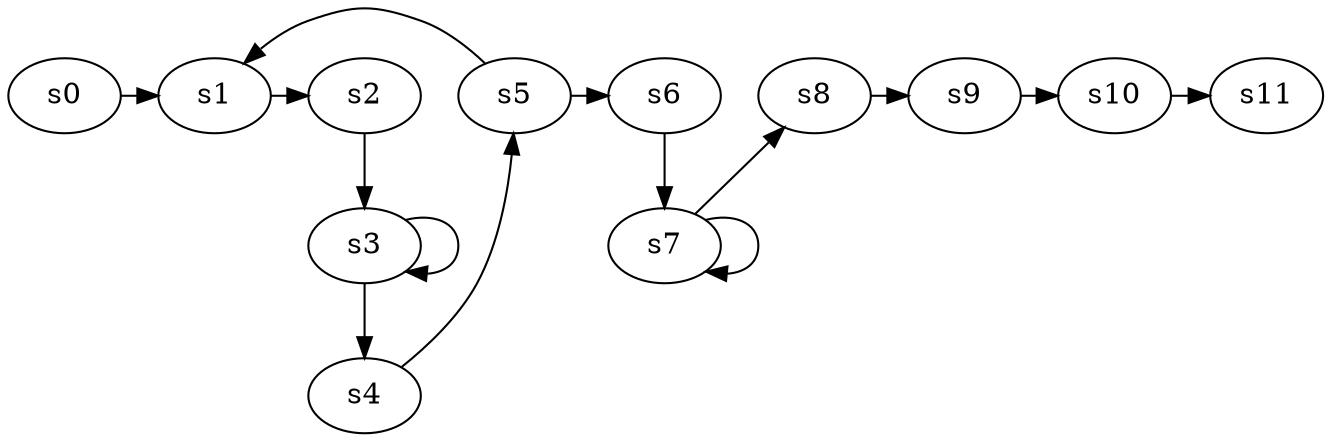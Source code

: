 digraph game_0048_chain_12 {
    s0 [name="s0", player=0];
    s1 [name="s1", player=1];
    s2 [name="s2", player=0];
    s3 [name="s3", player=1, target=1];
    s4 [name="s4", player=0];
    s5 [name="s5", player=1];
    s6 [name="s6", player=0];
    s7 [name="s7", player=1];
    s8 [name="s8", player=0];
    s9 [name="s9", player=1];
    s10 [name="s10", player=0, target=1];
    s11 [name="s11", player=1];

    s0 -> s1 [constraint="time % 5 == 0"];
    s1 -> s2 [constraint="time == 0 || time == 1 || time == 2 || time == 5 || time == 8"];
    s2 -> s3;
    s3 -> s4;
    s4 -> s5 [constraint="time % 3 == 1"];
    s5 -> s6 [constraint="time % 5 == 2"];
    s6 -> s7;
    s7 -> s8 [constraint="time == 3"];
    s8 -> s9 [constraint="time % 4 == 2"];
    s9 -> s10 [constraint="time == 10 || time == 11 || time == 14 || time == 19"];
    s10 -> s11 [constraint="time % 5 == 2"];
    s3 -> s3 [constraint="time % 3 == 0"];
    s5 -> s1 [constraint="!(time % 3 == 0)"];
    s7 -> s7 [constraint="time % 4 == 0"];
}
